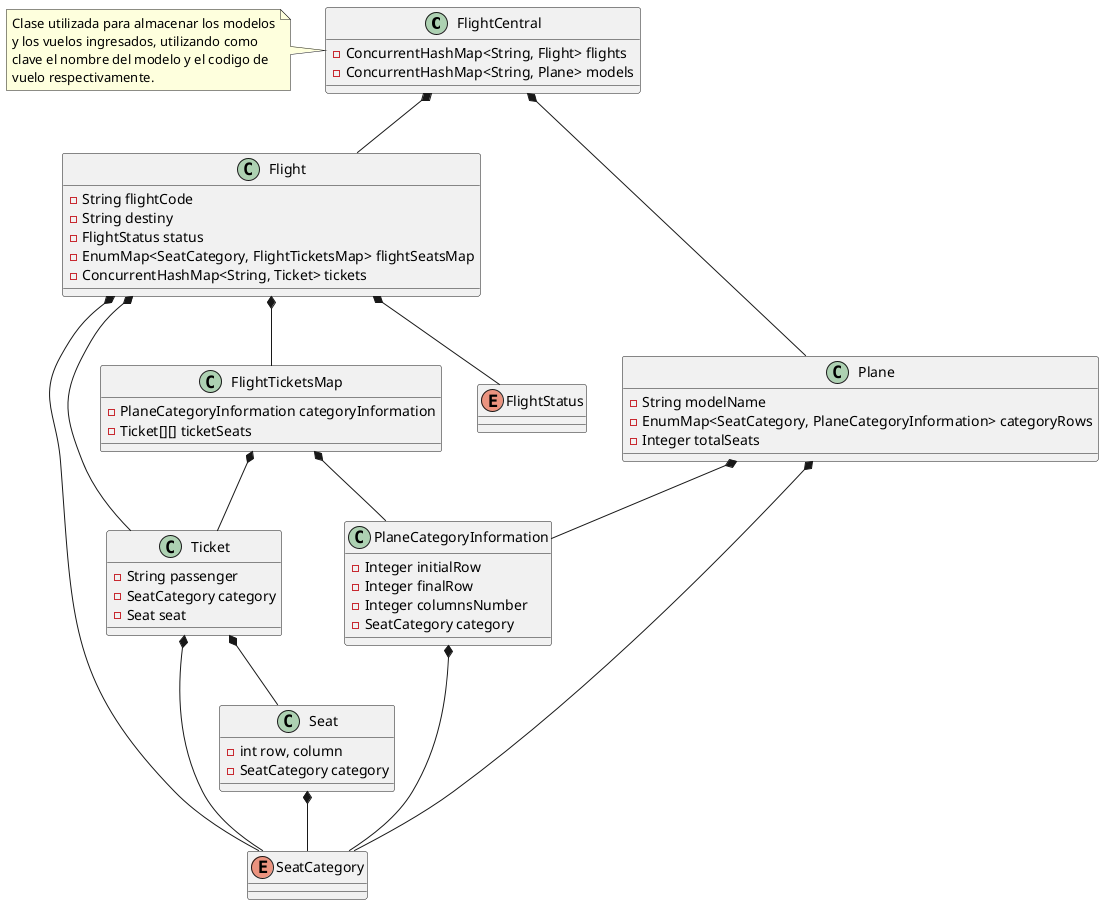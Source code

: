 @startuml
'https://plantuml.com/class-diagram

class FlightCentral{
- ConcurrentHashMap<String, Flight> flights
- ConcurrentHashMap<String, Plane> models
}
note left
Clase utilizada para almacenar los modelos
y los vuelos ingresados, utilizando como
clave el nombre del modelo y el codigo de
vuelo respectivamente.
end note

enum FlightStatus
enum SeatCategory

class Flight{
- String flightCode
- String destiny
- FlightStatus status
- EnumMap<SeatCategory, FlightTicketsMap> flightSeatsMap
- ConcurrentHashMap<String, Ticket> tickets
}

class FlightTicketsMap{
- PlaneCategoryInformation categoryInformation
- Ticket[][] ticketSeats
}

class Plane{
- String modelName
- EnumMap<SeatCategory, PlaneCategoryInformation> categoryRows
- Integer totalSeats
}

class PlaneCategoryInformation{
- Integer initialRow
- Integer finalRow
- Integer columnsNumber
- SeatCategory category
}
class Seat{
- int row, column
- SeatCategory category
}

class Ticket{
-String passenger
- SeatCategory category
- Seat seat
}

Flight *-- FlightStatus
Flight *-- SeatCategory
Flight *-- Ticket
Flight *-- FlightTicketsMap

FlightTicketsMap *-- PlaneCategoryInformation
FlightTicketsMap *-- Ticket

Plane *-- SeatCategory
Plane *-- PlaneCategoryInformation

PlaneCategoryInformation *-- SeatCategory

Seat *-- SeatCategory

Ticket *-- SeatCategory
Ticket *-- Seat

FlightCentral *-- Flight
FlightCentral *-- Plane

@enduml